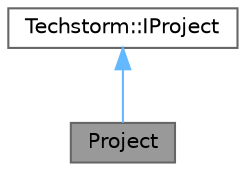 digraph "Project"
{
 // LATEX_PDF_SIZE
  bgcolor="transparent";
  edge [fontname=Helvetica,fontsize=10,labelfontname=Helvetica,labelfontsize=10];
  node [fontname=Helvetica,fontsize=10,shape=box,height=0.2,width=0.4];
  Node1 [id="Node000001",label="Project",height=0.2,width=0.4,color="gray40", fillcolor="grey60", style="filled", fontcolor="black",tooltip="Write your project code here or do what you want with it. However, you MUST implement the IProject in..."];
  Node2 -> Node1 [id="edge1_Node000001_Node000002",dir="back",color="steelblue1",style="solid",tooltip=" "];
  Node2 [id="Node000002",label="Techstorm::IProject",height=0.2,width=0.4,color="gray40", fillcolor="white", style="filled",tooltip=" "];
}
